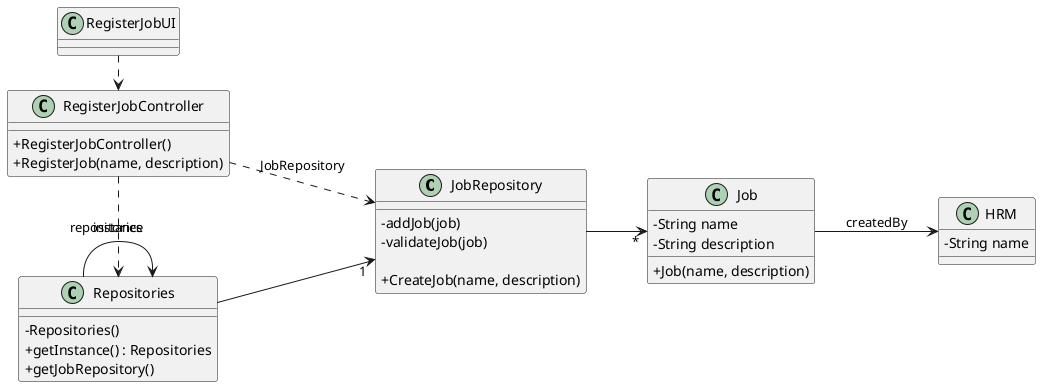 @startuml
'skinparam monochrome true
skinparam packageStyle rectangle
skinparam shadowing false
skinparam linetype polyline
'skinparam linetype orto

skinparam classAttributeIconSize 0

left to right direction

'class ApplicationSession
'{
'    + static getInstance()
'    + getCurrentSession()
'}

'class UserSession
'{
'    + getUserEmail()
'}

class JobRepository{
    -addJob(job)
    -validateJob(job)

    + CreateJob(name, description)
}

class HRM {
    - String name
}

class Job {
    - String name
    - String description

    + Job(name, description)
}

class Repositories {
    - Repositories()
    + getInstance() : Repositories
    + getJobRepository()
}

class RegisterJobController {
    + RegisterJobController()
    + RegisterJob(name, description)

}

class RegisterJobUI {
}

Repositories -> Repositories : instance

RegisterJobUI .> RegisterJobController

RegisterJobController .> Repositories : repositories

RegisterJobController ..> JobRepository : JobRepository
Repositories --> "1" JobRepository

Job --> HRM : createdBy
JobRepository --> "*" Job


@enduml